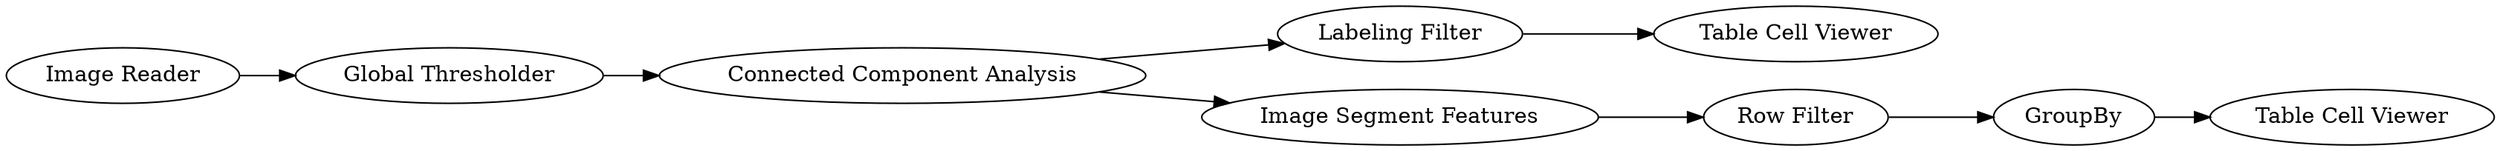 digraph {
	"-5631896841131136306_10" [label="Labeling Filter"]
	"4935388545392118907_6" [label="Global Thresholder"]
	"-5631896841131136306_13" [label="Table Cell Viewer"]
	"-5631896841131136306_15" [label="Image Reader"]
	"-5631896841131136306_12" [label="Row Filter"]
	"-5631896841131136306_14" [label="Table Cell Viewer"]
	"-5631896841131136306_11" [label=GroupBy]
	"-5631896841131136306_2" [label="Image Segment Features"]
	"4935388545392118907_8" [label="Connected Component Analysis"]
	"4935388545392118907_8" -> "-5631896841131136306_2"
	"-5631896841131136306_15" -> "4935388545392118907_6"
	"-5631896841131136306_10" -> "-5631896841131136306_14"
	"-5631896841131136306_11" -> "-5631896841131136306_13"
	"-5631896841131136306_12" -> "-5631896841131136306_11"
	"4935388545392118907_8" -> "-5631896841131136306_10"
	"4935388545392118907_6" -> "4935388545392118907_8"
	"-5631896841131136306_2" -> "-5631896841131136306_12"
	rankdir=LR
}
